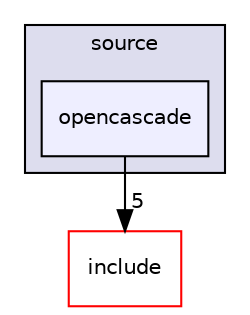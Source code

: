 digraph "source/opencascade" {
  compound=true
  node [ fontsize="10", fontname="Helvetica"];
  edge [ labelfontsize="10", labelfontname="Helvetica"];
  subgraph clusterdir_b2f33c71d4aa5e7af42a1ca61ff5af1b {
    graph [ bgcolor="#ddddee", pencolor="black", label="source" fontname="Helvetica", fontsize="10", URL="dir_b2f33c71d4aa5e7af42a1ca61ff5af1b.html"]
  dir_943739da40d8170036cf76c9e5858a48 [shape=box, label="opencascade", style="filled", fillcolor="#eeeeff", pencolor="black", URL="dir_943739da40d8170036cf76c9e5858a48.html"];
  }
  dir_d44c64559bbebec7f509842c48db8b23 [shape=box label="include" fillcolor="white" style="filled" color="red" URL="dir_d44c64559bbebec7f509842c48db8b23.html"];
  dir_943739da40d8170036cf76c9e5858a48->dir_d44c64559bbebec7f509842c48db8b23 [headlabel="5", labeldistance=1.5 headhref="dir_000057_000004.html"];
}

